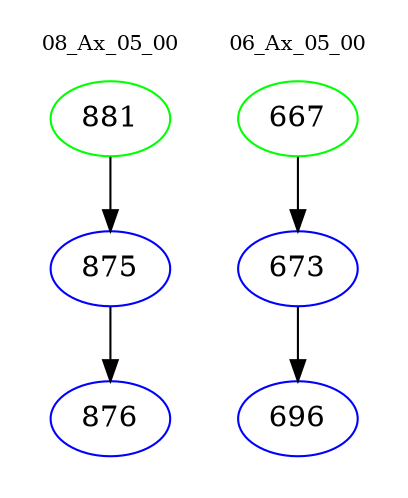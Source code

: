 digraph{
subgraph cluster_0 {
color = white
label = "08_Ax_05_00";
fontsize=10;
T0_881 [label="881", color="green"]
T0_881 -> T0_875 [color="black"]
T0_875 [label="875", color="blue"]
T0_875 -> T0_876 [color="black"]
T0_876 [label="876", color="blue"]
}
subgraph cluster_1 {
color = white
label = "06_Ax_05_00";
fontsize=10;
T1_667 [label="667", color="green"]
T1_667 -> T1_673 [color="black"]
T1_673 [label="673", color="blue"]
T1_673 -> T1_696 [color="black"]
T1_696 [label="696", color="blue"]
}
}
